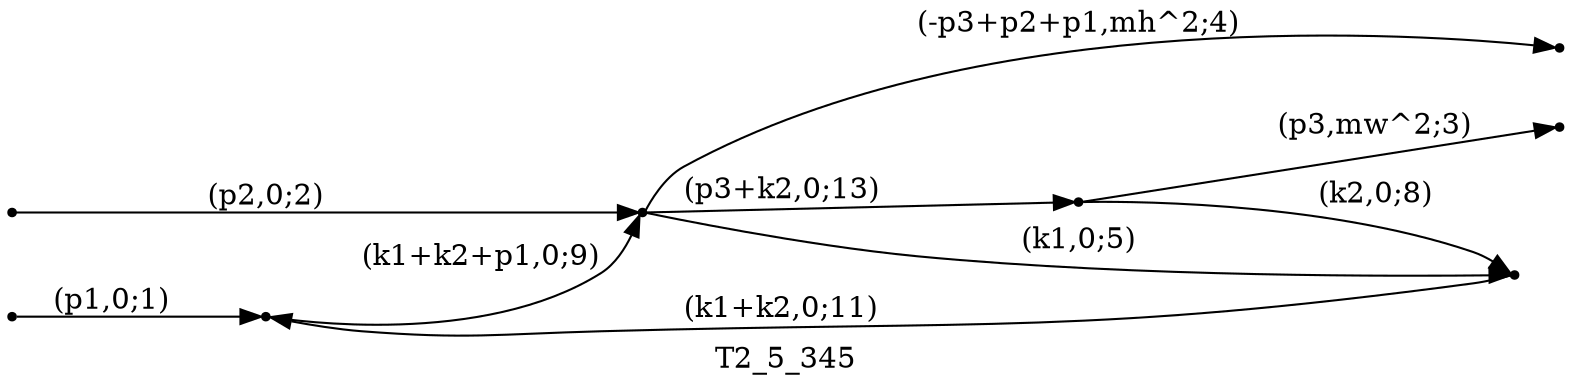 digraph T2_5_345 {
  label="T2_5_345";
  rankdir="LR";
  subgraph edges {
    -1 -> 3 [label="(p1,0;1)"];
    -2 -> 4 [label="(p2,0;2)"];
    1 -> -3 [label="(p3,mw^2;3)"];
    4 -> -4 [label="(-p3+p2+p1,mh^2;4)"];
    4 -> 2 [label="(k1,0;5)"];
    1 -> 2 [label="(k2,0;8)"];
    3 -> 4 [label="(k1+k2+p1,0;9)"];
    2 -> 3 [label="(k1+k2,0;11)"];
    4 -> 1 [label="(p3+k2,0;13)"];
  }
  subgraph incoming { rank="source"; -1; -2; }
  subgraph outgoing { rank="sink"; -3; -4; }
-4 [shape=point];
-3 [shape=point];
-2 [shape=point];
-1 [shape=point];
1 [shape=point];
2 [shape=point];
3 [shape=point];
4 [shape=point];
}

